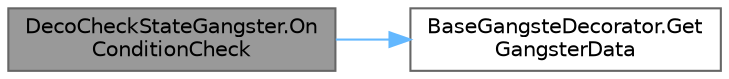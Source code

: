 digraph "DecoCheckStateGangster.OnConditionCheck"
{
 // LATEX_PDF_SIZE
  bgcolor="transparent";
  edge [fontname=Helvetica,fontsize=10,labelfontname=Helvetica,labelfontsize=10];
  node [fontname=Helvetica,fontsize=10,shape=box,height=0.2,width=0.4];
  rankdir="LR";
  Node1 [id="Node000001",label="DecoCheckStateGangster.On\lConditionCheck",height=0.2,width=0.4,color="gray40", fillcolor="grey60", style="filled", fontcolor="black",tooltip=" "];
  Node1 -> Node2 [id="edge1_Node000001_Node000002",color="steelblue1",style="solid",tooltip=" "];
  Node2 [id="Node000002",label="BaseGangsteDecorator.Get\lGangsterData",height=0.2,width=0.4,color="grey40", fillcolor="white", style="filled",URL="$class_base_gangste_decorator.html#a40297c900d3fbe2892ab7c39b23c6aaa",tooltip=" "];
}
